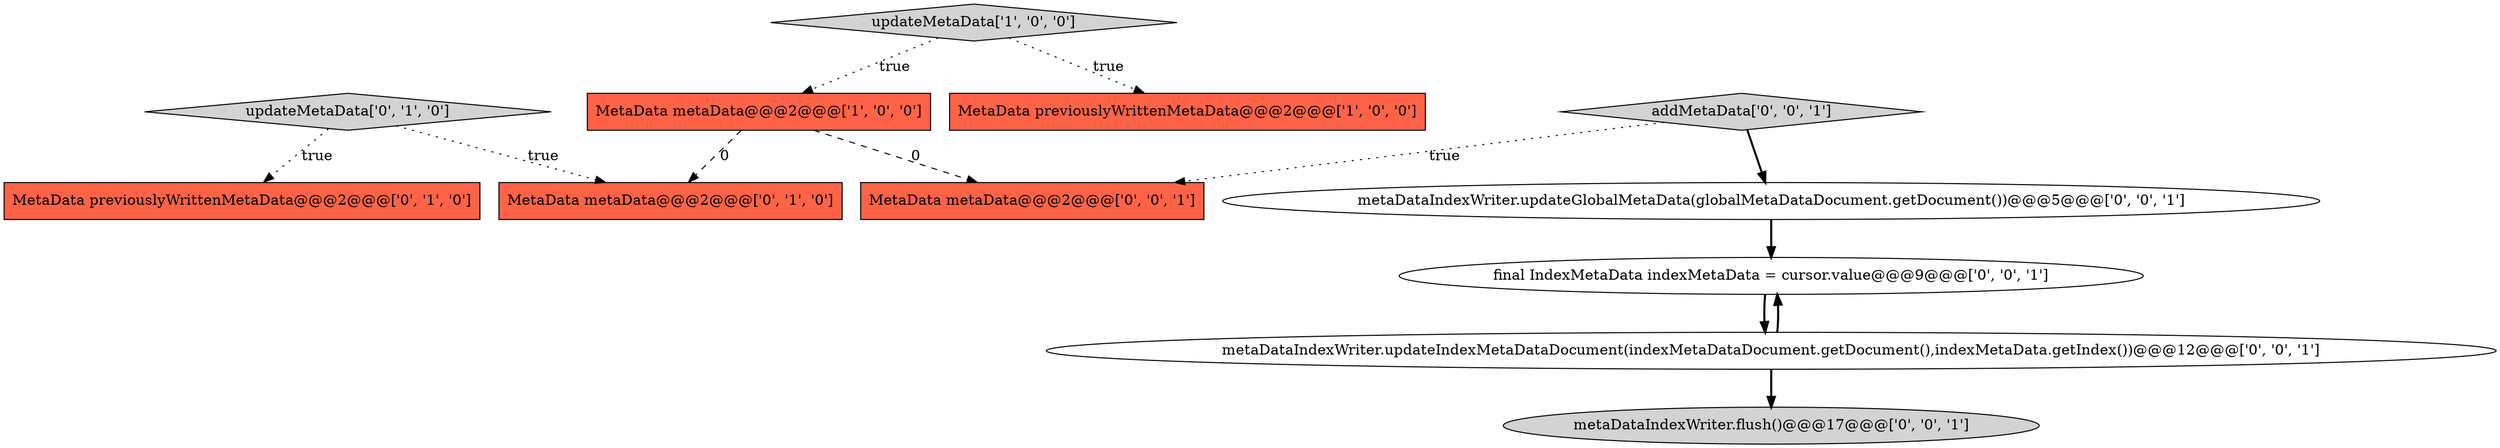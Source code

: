 digraph {
10 [style = filled, label = "MetaData metaData@@@2@@@['0', '0', '1']", fillcolor = tomato, shape = box image = "AAA0AAABBB3BBB"];
2 [style = filled, label = "updateMetaData['1', '0', '0']", fillcolor = lightgray, shape = diamond image = "AAA0AAABBB1BBB"];
1 [style = filled, label = "MetaData metaData@@@2@@@['1', '0', '0']", fillcolor = tomato, shape = box image = "AAA1AAABBB1BBB"];
7 [style = filled, label = "final IndexMetaData indexMetaData = cursor.value@@@9@@@['0', '0', '1']", fillcolor = white, shape = ellipse image = "AAA0AAABBB3BBB"];
9 [style = filled, label = "metaDataIndexWriter.updateGlobalMetaData(globalMetaDataDocument.getDocument())@@@5@@@['0', '0', '1']", fillcolor = white, shape = ellipse image = "AAA0AAABBB3BBB"];
8 [style = filled, label = "addMetaData['0', '0', '1']", fillcolor = lightgray, shape = diamond image = "AAA0AAABBB3BBB"];
11 [style = filled, label = "metaDataIndexWriter.updateIndexMetaDataDocument(indexMetaDataDocument.getDocument(),indexMetaData.getIndex())@@@12@@@['0', '0', '1']", fillcolor = white, shape = ellipse image = "AAA0AAABBB3BBB"];
5 [style = filled, label = "MetaData metaData@@@2@@@['0', '1', '0']", fillcolor = tomato, shape = box image = "AAA1AAABBB2BBB"];
0 [style = filled, label = "MetaData previouslyWrittenMetaData@@@2@@@['1', '0', '0']", fillcolor = tomato, shape = box image = "AAA0AAABBB1BBB"];
4 [style = filled, label = "MetaData previouslyWrittenMetaData@@@2@@@['0', '1', '0']", fillcolor = tomato, shape = box image = "AAA0AAABBB2BBB"];
6 [style = filled, label = "metaDataIndexWriter.flush()@@@17@@@['0', '0', '1']", fillcolor = lightgray, shape = ellipse image = "AAA0AAABBB3BBB"];
3 [style = filled, label = "updateMetaData['0', '1', '0']", fillcolor = lightgray, shape = diamond image = "AAA0AAABBB2BBB"];
3->4 [style = dotted, label="true"];
3->5 [style = dotted, label="true"];
2->0 [style = dotted, label="true"];
7->11 [style = bold, label=""];
1->5 [style = dashed, label="0"];
1->10 [style = dashed, label="0"];
8->10 [style = dotted, label="true"];
9->7 [style = bold, label=""];
2->1 [style = dotted, label="true"];
11->7 [style = bold, label=""];
11->6 [style = bold, label=""];
8->9 [style = bold, label=""];
}
